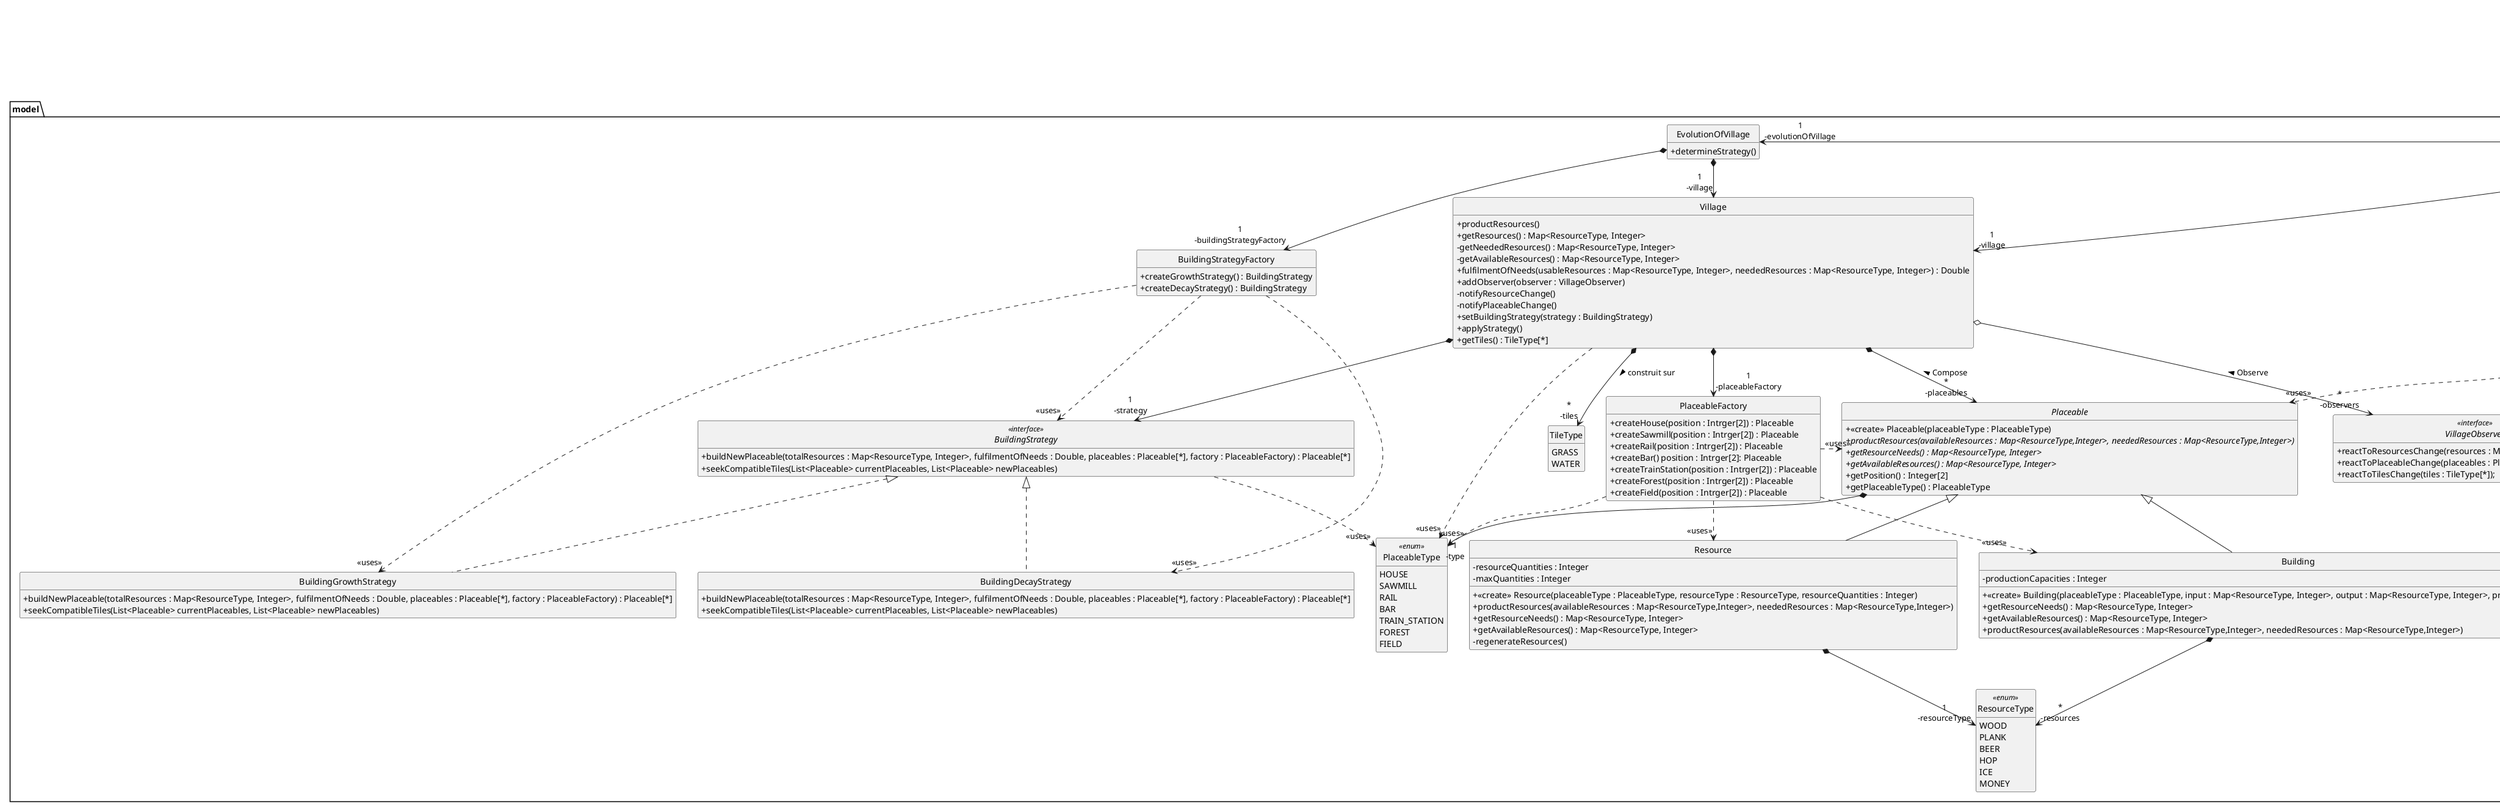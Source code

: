 @startuml
skinparam style strictuml
skinparam classAttributeIconSize 0
hide enum methods
hide empty members

class controler.GameManager {
+ nextTurn(importedResources : Integer[*])
+ updateGraphics()
}

class view.TileMap implements model.VillageObserver{
+ reactToResourcesChange(resources : Integer[*])
+ reactToPlaceableChange(placeables : Placeable[*])
+ reactToTilesChange(tiles : TileType[*]);
}

class model.Building extends model.Placeable{
- productionCapacities : Integer
+ <<create>> Building(placeableType : PlaceableType, input : Map<ResourceType, Integer>, output : Map<ResourceType, Integer>, productionCapacities : Integer 
+ getResourceNeeds() : Map<ResourceType, Integer>
+ getAvailableResources() : Map<ResourceType, Integer>
+ productResources(availableResources : Map<ResourceType,Integer>, neededResources : Map<ResourceType,Integer>)
}

class model.PlaceableFactory {
    + createHouse(position : Intrger[2]) : Placeable
    + createSawmill(position : Intrger[2]) : Placeable
    + createRail(position : Intrger[2]) : Placeable
    + createBar() position : Intrger[2]: Placeable
    + createTrainStation(position : Intrger[2]) : Placeable
    + createForest(position : Intrger[2]) : Placeable
    + createField(position : Intrger[2]) : Placeable
}

class view.Trader implements model.VillageObserver{
+ reactToResourcesChange(resources : Map<ResourceType, Integer>)
+ reactToPlaceableChange(placeables : Placeable[*])
+ reactToTilesChange(tiles : TileType[*]);
+ nextTurn()
}

class view.Printer implements model.VillageObserver{
+ reactToResourcesChange(resources : Map<ResourceType, Integer>)
+ reactToPlaceableChange(placeables : Placeable[*])
+ reactToTilesChange(tiles : TileType[*]);
}

class controler.VillageManager{
+ nextTurn(importedResources : Map<ResourceType, Integer>)
}

enum model.PlaceableType <<enum>>{
HOUSE
SAWMILL
RAIL
BAR
TRAIN_STATION
FOREST
FIELD
}

class model.Resource extends model.Placeable{
- resourceQuantities : Integer
- maxQuantities : Integer
+ <<create>> Resource(placeableType : PlaceableType, resourceType : ResourceType, resourceQuantities : Integer)
+ productResources(availableResources : Map<ResourceType,Integer>, neededResources : Map<ResourceType,Integer>)
+ getResourceNeeds() : Map<ResourceType, Integer>
+ getAvailableResources() : Map<ResourceType, Integer>
- regenerateResources()
}

abstract class model.Placeable {
+ <<create>> Placeable(placeableType : PlaceableType)
+ {abstract} productResources(availableResources : Map<ResourceType,Integer>, neededResources : Map<ResourceType,Integer>)
+ {abstract} getResourceNeeds() : Map<ResourceType, Integer>
+ {abstract} getAvailableResources() : Map<ResourceType, Integer>
+ getPosition() : Integer[2]
+ getPlaceableType() : PlaceableType
}

class model.ResourceType <<enum>>{
WOOD
PLANK
BEER
HOP
ICE
MONEY
}

interface model.BuildingStrategy <<interface>> {
+ buildNewPlaceable(totalResources : Map<ResourceType, Integer>, fulfilmentOfNeeds : Double, placeables : Placeable[*], factory : PlaceableFactory) : Placeable[*]
+ seekCompatibleTiles(List<Placeable> currentPlaceables, List<Placeable> newPlaceables)
}

class model.BuildingGrowthStrategy implements model.BuildingStrategy {
+ buildNewPlaceable(totalResources : Map<ResourceType, Integer>, fulfilmentOfNeeds : Double, placeables : Placeable[*], factory : PlaceableFactory) : Placeable[*]
+ seekCompatibleTiles(List<Placeable> currentPlaceables, List<Placeable> newPlaceables)
}
class model.BuildingDecayStrategy implements model.BuildingStrategy {
+ buildNewPlaceable(totalResources : Map<ResourceType, Integer>, fulfilmentOfNeeds : Double, placeables : Placeable[*], factory : PlaceableFactory) : Placeable[*]
+ seekCompatibleTiles(List<Placeable> currentPlaceables, List<Placeable> newPlaceables)
}

class model.BuildingStrategyFactory{
+ createGrowthStrategy() : BuildingStrategy
+ createDecayStrategy() : BuildingStrategy
}

class model.Village {
+ productResources()
+ getResources() : Map<ResourceType, Integer>
- getNeededResources() : Map<ResourceType, Integer>
- getAvailableResources() : Map<ResourceType, Integer>
+ fulfilmentOfNeeds(usableResources : Map<ResourceType, Integer>, neededResources : Map<ResourceType, Integer>) : Double
+ addObserver(observer : VillageObserver)
- notifyResourceChange()
- notifyPlaceableChange()
+ setBuildingStrategy(strategy : BuildingStrategy)
+ applyStrategy()
+ getTiles() : TileType[*]
}

interface model.VillageObserver <<interface>>{
+ reactToResourcesChange(resources : Map<ResourceType, Integer>)
+ reactToPlaceableChange(placeables : Placeable[*])
+ reactToTilesChange(tiles : TileType[*]);
}

class model.EvolutionOfVillage {
+ determineStrategy()
}

class model.TileType{
    GRASS
    WATER
}

model.EvolutionOfVillage *--> "1\n-village" model.Village
model.EvolutionOfVillage *--> "1\n-buildingStrategyFactory" model.BuildingStrategyFactory
Village *--> "1\n-strategy" model.BuildingStrategy
Village *--> "*\n-placeables" model.Placeable : Compose <
Village *--> "*\n-tiles" model.TileType : construit sur >
Village ..> "<<uses>>" model.PlaceableType
view.TileMap ..> "<<uses>>" Placeable
Village o--> "*\n-observers" model.VillageObserver : < Observe
Village *--> "1\n-placeableFactory" model.PlaceableFactory
model.PlaceableFactory ..> "<<uses>>" model.PlaceableType
model.PlaceableFactory .> "<<uses>>" Placeable
model.PlaceableFactory .> "<<uses>>" Resource
model.PlaceableFactory .> "<<uses>>" Building
Placeable *-> "1\n-type" model.PlaceableType
VillageManager o--> "1\n-tilemap" view.TileMap
VillageManager *--> "1\n-village" Village
VillageManager *--> "1\n-evolutionOfVillage" EvolutionOfVillage
GameManager *--> "1\n-villageManager" controler.VillageManager
GameManager *--u> "1\n-printer" view.Printer
GameManager *--u> "1\n-trader" view.Trader
BuildingStrategyFactory ..> "<<uses>>" model.BuildingStrategy
BuildingStrategyFactory ..> "<<uses>>" model.BuildingGrowthStrategy
model.Building *--> "*\n-resources" model.ResourceType
model.Resource *--> "1\n-resourceType" model.ResourceType
BuildingStrategyFactory ..> "<<uses>>" model.BuildingDecayStrategy
BuildingStrategy .> "<<uses>>" model.PlaceableType
@enduml